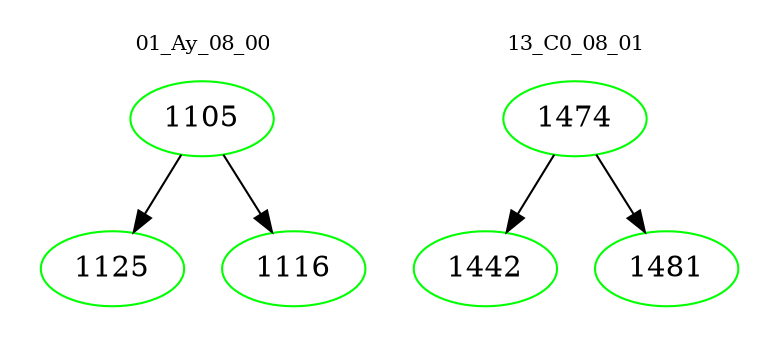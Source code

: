 digraph{
subgraph cluster_0 {
color = white
label = "01_Ay_08_00";
fontsize=10;
T0_1105 [label="1105", color="green"]
T0_1105 -> T0_1125 [color="black"]
T0_1125 [label="1125", color="green"]
T0_1105 -> T0_1116 [color="black"]
T0_1116 [label="1116", color="green"]
}
subgraph cluster_1 {
color = white
label = "13_C0_08_01";
fontsize=10;
T1_1474 [label="1474", color="green"]
T1_1474 -> T1_1442 [color="black"]
T1_1442 [label="1442", color="green"]
T1_1474 -> T1_1481 [color="black"]
T1_1481 [label="1481", color="green"]
}
}
